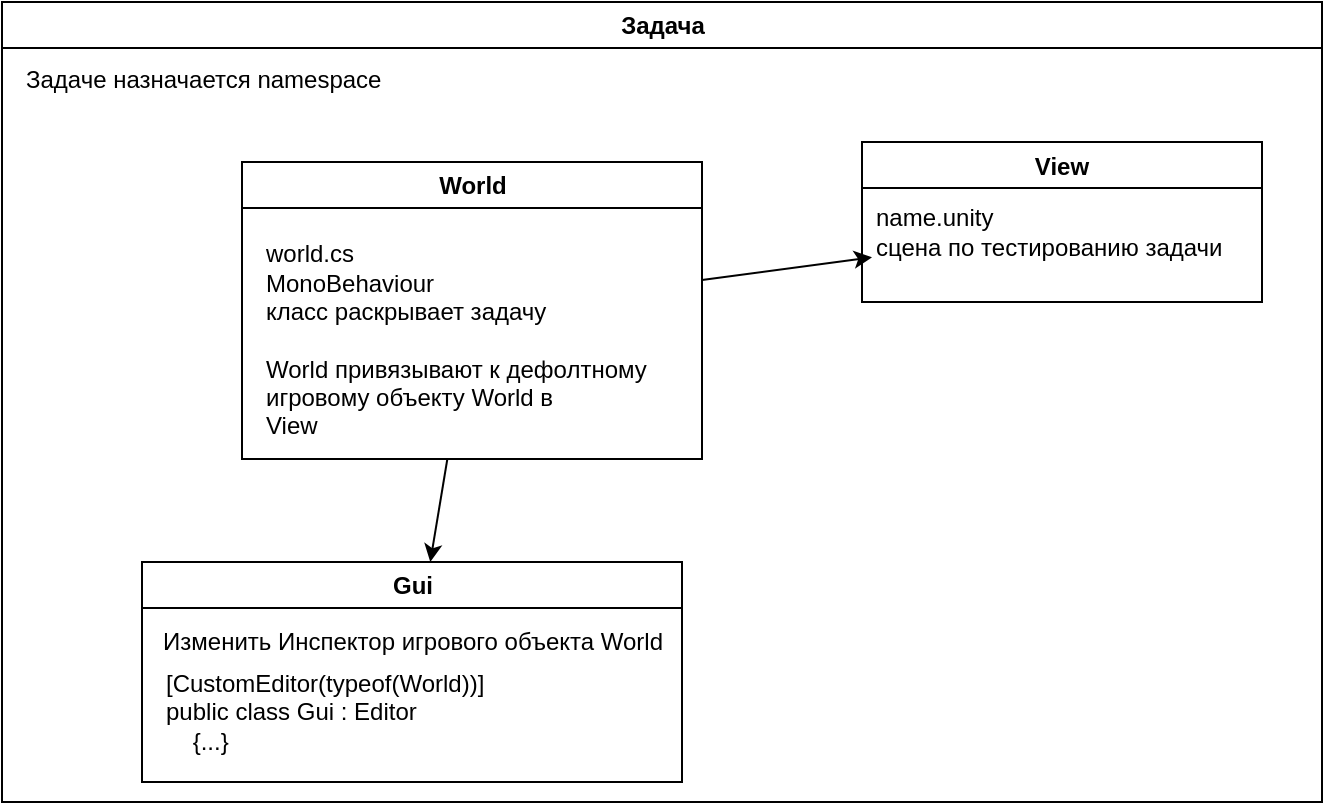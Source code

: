 <mxfile version="14.9.2" type="github">
  <diagram id="mvWnHaUZkxt0yaKvPiz3" name="Страница 1">
    <mxGraphModel dx="970" dy="520" grid="1" gridSize="10" guides="1" tooltips="1" connect="1" arrows="1" fold="1" page="1" pageScale="1" pageWidth="827" pageHeight="1169" math="0" shadow="0">
      <root>
        <mxCell id="0" />
        <mxCell id="1" parent="0" />
        <mxCell id="EqCP4BVdxGuSAQ8ki5jC-12" value="Задача" style="swimlane;fillColor=none;gradientColor=none;align=center;html=1;" vertex="1" parent="1">
          <mxGeometry x="50" y="170" width="660" height="400" as="geometry">
            <mxRectangle x="140" y="180" width="70" height="23" as="alternateBounds" />
          </mxGeometry>
        </mxCell>
        <mxCell id="EqCP4BVdxGuSAQ8ki5jC-13" value="Задаче назначается namespace" style="text;html=1;align=left;verticalAlign=middle;resizable=0;points=[];autosize=1;strokeColor=none;" vertex="1" parent="EqCP4BVdxGuSAQ8ki5jC-12">
          <mxGeometry x="10" y="28.5" width="190" height="20" as="geometry" />
        </mxCell>
        <mxCell id="EqCP4BVdxGuSAQ8ki5jC-1" value="View" style="swimlane;" vertex="1" parent="EqCP4BVdxGuSAQ8ki5jC-12">
          <mxGeometry x="430" y="70" width="200" height="80" as="geometry">
            <mxRectangle x="340" y="110" width="60" height="23" as="alternateBounds" />
          </mxGeometry>
        </mxCell>
        <mxCell id="EqCP4BVdxGuSAQ8ki5jC-2" value="name.unity&lt;br&gt;сцена по тестированию задачи" style="text;html=1;align=left;verticalAlign=middle;resizable=0;points=[];autosize=1;strokeColor=none;" vertex="1" parent="EqCP4BVdxGuSAQ8ki5jC-1">
          <mxGeometry x="5" y="30" width="190" height="30" as="geometry" />
        </mxCell>
        <mxCell id="EqCP4BVdxGuSAQ8ki5jC-6" value="Gui" style="swimlane;fillColor=none;gradientColor=none;align=center;html=1;" vertex="1" parent="EqCP4BVdxGuSAQ8ki5jC-12">
          <mxGeometry x="70" y="280" width="270" height="110" as="geometry" />
        </mxCell>
        <mxCell id="EqCP4BVdxGuSAQ8ki5jC-7" value="&lt;div&gt;&lt;span&gt;	&lt;/span&gt;[CustomEditor(typeof(World))]&lt;/div&gt;&lt;div&gt;&lt;span&gt;	&lt;/span&gt;public class Gui : Editor&lt;/div&gt;&lt;div&gt;&amp;nbsp; &amp;nbsp; {...}&lt;/div&gt;" style="text;html=1;align=left;verticalAlign=middle;resizable=0;points=[];autosize=1;strokeColor=none;" vertex="1" parent="EqCP4BVdxGuSAQ8ki5jC-6">
          <mxGeometry x="10" y="50" width="170" height="50" as="geometry" />
        </mxCell>
        <mxCell id="EqCP4BVdxGuSAQ8ki5jC-9" value="Изменить Инспектор игрового объекта World" style="text;html=1;align=center;verticalAlign=middle;resizable=0;points=[];autosize=1;strokeColor=none;" vertex="1" parent="EqCP4BVdxGuSAQ8ki5jC-6">
          <mxGeometry y="30" width="270" height="20" as="geometry" />
        </mxCell>
        <mxCell id="EqCP4BVdxGuSAQ8ki5jC-3" value="World" style="swimlane;fillColor=none;gradientColor=none;align=center;html=1;" vertex="1" parent="EqCP4BVdxGuSAQ8ki5jC-12">
          <mxGeometry x="120" y="80" width="230" height="148.5" as="geometry">
            <mxRectangle x="130" y="48.5" width="70" height="23" as="alternateBounds" />
          </mxGeometry>
        </mxCell>
        <mxCell id="EqCP4BVdxGuSAQ8ki5jC-4" value="world.cs&lt;br&gt;&lt;div&gt;&lt;span&gt;MonoBehaviour&lt;br&gt;класс раскрывает задачу&lt;br&gt;&lt;br&gt;World привязывают к дефолтному&amp;nbsp;&lt;/span&gt;&lt;/div&gt;игровому объекту World в&lt;div&gt;&lt;span&gt;View&lt;/span&gt;&lt;/div&gt;" style="text;html=1;align=left;verticalAlign=middle;resizable=0;points=[];autosize=1;strokeColor=none;" vertex="1" parent="EqCP4BVdxGuSAQ8ki5jC-3">
          <mxGeometry x="10" y="38.5" width="210" height="100" as="geometry" />
        </mxCell>
        <mxCell id="EqCP4BVdxGuSAQ8ki5jC-5" value="" style="rounded=0;orthogonalLoop=1;jettySize=auto;html=1;startSize=23;" edge="1" parent="EqCP4BVdxGuSAQ8ki5jC-12" source="EqCP4BVdxGuSAQ8ki5jC-3" target="EqCP4BVdxGuSAQ8ki5jC-2">
          <mxGeometry relative="1" as="geometry" />
        </mxCell>
        <mxCell id="EqCP4BVdxGuSAQ8ki5jC-8" value="" style="edgeStyle=none;rounded=0;orthogonalLoop=1;jettySize=auto;html=1;startSize=23;" edge="1" parent="EqCP4BVdxGuSAQ8ki5jC-12" source="EqCP4BVdxGuSAQ8ki5jC-3" target="EqCP4BVdxGuSAQ8ki5jC-6">
          <mxGeometry relative="1" as="geometry" />
        </mxCell>
      </root>
    </mxGraphModel>
  </diagram>
</mxfile>
